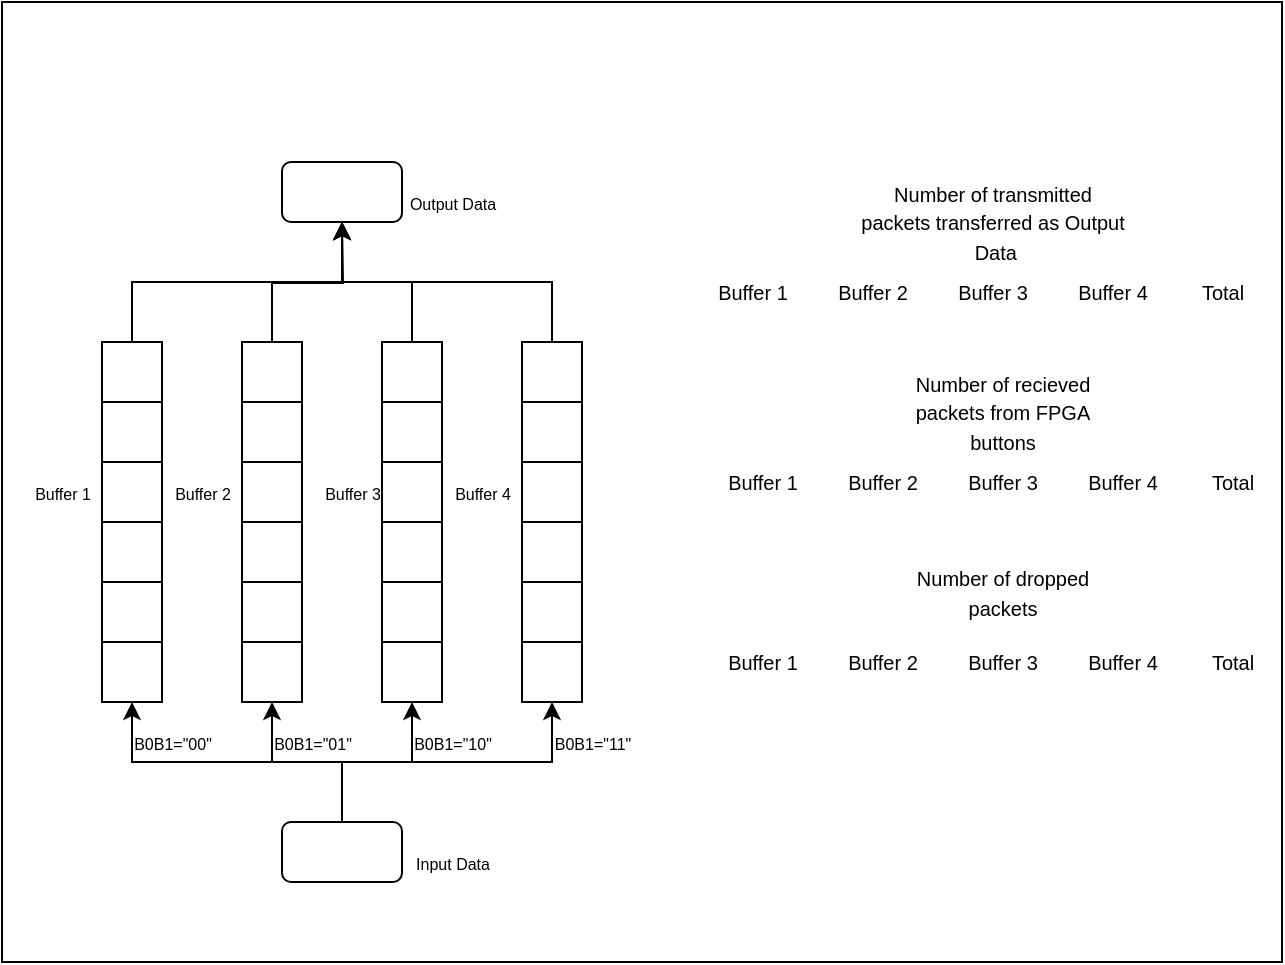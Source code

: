 <mxfile version="20.0.4" type="device"><diagram id="7_By1KbSuFp7qBy9NR3X" name="Page-1"><mxGraphModel dx="1185" dy="608" grid="1" gridSize="10" guides="1" tooltips="1" connect="1" arrows="1" fold="1" page="1" pageScale="1" pageWidth="640" pageHeight="480" math="0" shadow="0"><root><mxCell id="0"/><mxCell id="1" parent="0"/><mxCell id="V3vDqsxqv7toFXW3xUex-66" value="" style="whiteSpace=wrap;html=1;aspect=fixed;" parent="1" vertex="1"><mxGeometry x="50" y="320" width="30" height="30" as="geometry"/></mxCell><mxCell id="V3vDqsxqv7toFXW3xUex-111" style="edgeStyle=orthogonalEdgeStyle;rounded=0;orthogonalLoop=1;jettySize=auto;html=1;exitX=0.5;exitY=0;exitDx=0;exitDy=0;entryX=0.5;entryY=1;entryDx=0;entryDy=0;" parent="1" source="V3vDqsxqv7toFXW3xUex-70" target="V3vDqsxqv7toFXW3xUex-110" edge="1"><mxGeometry relative="1" as="geometry"/></mxCell><mxCell id="V3vDqsxqv7toFXW3xUex-70" value="" style="whiteSpace=wrap;html=1;aspect=fixed;" parent="1" vertex="1"><mxGeometry x="50" y="170" width="30" height="30" as="geometry"/></mxCell><mxCell id="V3vDqsxqv7toFXW3xUex-71" value="" style="whiteSpace=wrap;html=1;aspect=fixed;" parent="1" vertex="1"><mxGeometry x="50" y="200" width="30" height="30" as="geometry"/></mxCell><mxCell id="V3vDqsxqv7toFXW3xUex-72" value="" style="whiteSpace=wrap;html=1;aspect=fixed;" parent="1" vertex="1"><mxGeometry x="50" y="230" width="30" height="30" as="geometry"/></mxCell><mxCell id="V3vDqsxqv7toFXW3xUex-73" value="" style="whiteSpace=wrap;html=1;aspect=fixed;" parent="1" vertex="1"><mxGeometry x="50" y="260" width="30" height="30" as="geometry"/></mxCell><mxCell id="V3vDqsxqv7toFXW3xUex-74" value="" style="whiteSpace=wrap;html=1;aspect=fixed;" parent="1" vertex="1"><mxGeometry x="50" y="290" width="30" height="30" as="geometry"/></mxCell><mxCell id="V3vDqsxqv7toFXW3xUex-87" value="" style="whiteSpace=wrap;html=1;aspect=fixed;" parent="1" vertex="1"><mxGeometry x="120" y="320" width="30" height="30" as="geometry"/></mxCell><mxCell id="V3vDqsxqv7toFXW3xUex-112" style="edgeStyle=orthogonalEdgeStyle;rounded=0;orthogonalLoop=1;jettySize=auto;html=1;exitX=0.5;exitY=0;exitDx=0;exitDy=0;" parent="1" source="V3vDqsxqv7toFXW3xUex-88" edge="1"><mxGeometry relative="1" as="geometry"><mxPoint x="170" y="110" as="targetPoint"/></mxGeometry></mxCell><mxCell id="V3vDqsxqv7toFXW3xUex-88" value="" style="whiteSpace=wrap;html=1;aspect=fixed;" parent="1" vertex="1"><mxGeometry x="120" y="170" width="30" height="30" as="geometry"/></mxCell><mxCell id="V3vDqsxqv7toFXW3xUex-89" value="" style="whiteSpace=wrap;html=1;aspect=fixed;" parent="1" vertex="1"><mxGeometry x="120" y="200" width="30" height="30" as="geometry"/></mxCell><mxCell id="V3vDqsxqv7toFXW3xUex-90" value="" style="whiteSpace=wrap;html=1;aspect=fixed;" parent="1" vertex="1"><mxGeometry x="120" y="230" width="30" height="30" as="geometry"/></mxCell><mxCell id="V3vDqsxqv7toFXW3xUex-91" value="" style="whiteSpace=wrap;html=1;aspect=fixed;" parent="1" vertex="1"><mxGeometry x="120" y="260" width="30" height="30" as="geometry"/></mxCell><mxCell id="V3vDqsxqv7toFXW3xUex-92" value="" style="whiteSpace=wrap;html=1;aspect=fixed;" parent="1" vertex="1"><mxGeometry x="120" y="290" width="30" height="30" as="geometry"/></mxCell><mxCell id="V3vDqsxqv7toFXW3xUex-93" value="" style="whiteSpace=wrap;html=1;aspect=fixed;" parent="1" vertex="1"><mxGeometry x="190" y="320" width="30" height="30" as="geometry"/></mxCell><mxCell id="V3vDqsxqv7toFXW3xUex-113" style="edgeStyle=orthogonalEdgeStyle;rounded=0;orthogonalLoop=1;jettySize=auto;html=1;entryX=0.5;entryY=1;entryDx=0;entryDy=0;" parent="1" source="V3vDqsxqv7toFXW3xUex-94" target="V3vDqsxqv7toFXW3xUex-110" edge="1"><mxGeometry relative="1" as="geometry"/></mxCell><mxCell id="V3vDqsxqv7toFXW3xUex-94" value="" style="whiteSpace=wrap;html=1;aspect=fixed;" parent="1" vertex="1"><mxGeometry x="190" y="170" width="30" height="30" as="geometry"/></mxCell><mxCell id="V3vDqsxqv7toFXW3xUex-95" value="" style="whiteSpace=wrap;html=1;aspect=fixed;" parent="1" vertex="1"><mxGeometry x="190" y="200" width="30" height="30" as="geometry"/></mxCell><mxCell id="V3vDqsxqv7toFXW3xUex-96" value="" style="whiteSpace=wrap;html=1;aspect=fixed;" parent="1" vertex="1"><mxGeometry x="190" y="230" width="30" height="30" as="geometry"/></mxCell><mxCell id="V3vDqsxqv7toFXW3xUex-97" value="" style="whiteSpace=wrap;html=1;aspect=fixed;" parent="1" vertex="1"><mxGeometry x="190" y="260" width="30" height="30" as="geometry"/></mxCell><mxCell id="V3vDqsxqv7toFXW3xUex-98" value="" style="whiteSpace=wrap;html=1;aspect=fixed;" parent="1" vertex="1"><mxGeometry x="190" y="290" width="30" height="30" as="geometry"/></mxCell><mxCell id="V3vDqsxqv7toFXW3xUex-99" value="" style="whiteSpace=wrap;html=1;aspect=fixed;" parent="1" vertex="1"><mxGeometry x="260" y="320" width="30" height="30" as="geometry"/></mxCell><mxCell id="V3vDqsxqv7toFXW3xUex-114" style="edgeStyle=orthogonalEdgeStyle;rounded=0;orthogonalLoop=1;jettySize=auto;html=1;entryX=0.5;entryY=1;entryDx=0;entryDy=0;" parent="1" source="V3vDqsxqv7toFXW3xUex-100" target="V3vDqsxqv7toFXW3xUex-110" edge="1"><mxGeometry relative="1" as="geometry"><mxPoint x="275" y="140" as="targetPoint"/><Array as="points"><mxPoint x="275" y="140"/><mxPoint x="170" y="140"/></Array></mxGeometry></mxCell><mxCell id="V3vDqsxqv7toFXW3xUex-100" value="" style="whiteSpace=wrap;html=1;aspect=fixed;" parent="1" vertex="1"><mxGeometry x="260" y="170" width="30" height="30" as="geometry"/></mxCell><mxCell id="V3vDqsxqv7toFXW3xUex-101" value="" style="whiteSpace=wrap;html=1;aspect=fixed;" parent="1" vertex="1"><mxGeometry x="260" y="200" width="30" height="30" as="geometry"/></mxCell><mxCell id="V3vDqsxqv7toFXW3xUex-102" value="" style="whiteSpace=wrap;html=1;aspect=fixed;" parent="1" vertex="1"><mxGeometry x="260" y="230" width="30" height="30" as="geometry"/></mxCell><mxCell id="V3vDqsxqv7toFXW3xUex-103" value="" style="whiteSpace=wrap;html=1;aspect=fixed;" parent="1" vertex="1"><mxGeometry x="260" y="260" width="30" height="30" as="geometry"/></mxCell><mxCell id="V3vDqsxqv7toFXW3xUex-104" value="" style="whiteSpace=wrap;html=1;aspect=fixed;" parent="1" vertex="1"><mxGeometry x="260" y="290" width="30" height="30" as="geometry"/></mxCell><mxCell id="V3vDqsxqv7toFXW3xUex-106" style="edgeStyle=orthogonalEdgeStyle;rounded=0;orthogonalLoop=1;jettySize=auto;html=1;entryX=0.5;entryY=1;entryDx=0;entryDy=0;" parent="1" source="V3vDqsxqv7toFXW3xUex-105" target="V3vDqsxqv7toFXW3xUex-87" edge="1"><mxGeometry relative="1" as="geometry"/></mxCell><mxCell id="V3vDqsxqv7toFXW3xUex-107" style="edgeStyle=orthogonalEdgeStyle;rounded=0;orthogonalLoop=1;jettySize=auto;html=1;exitX=0.5;exitY=0;exitDx=0;exitDy=0;entryX=0.5;entryY=1;entryDx=0;entryDy=0;" parent="1" source="V3vDqsxqv7toFXW3xUex-105" target="V3vDqsxqv7toFXW3xUex-93" edge="1"><mxGeometry relative="1" as="geometry"/></mxCell><mxCell id="V3vDqsxqv7toFXW3xUex-108" style="edgeStyle=orthogonalEdgeStyle;rounded=0;orthogonalLoop=1;jettySize=auto;html=1;exitX=0.5;exitY=0;exitDx=0;exitDy=0;entryX=0.5;entryY=1;entryDx=0;entryDy=0;" parent="1" source="V3vDqsxqv7toFXW3xUex-105" target="V3vDqsxqv7toFXW3xUex-99" edge="1"><mxGeometry relative="1" as="geometry"/></mxCell><mxCell id="V3vDqsxqv7toFXW3xUex-109" style="edgeStyle=orthogonalEdgeStyle;rounded=0;orthogonalLoop=1;jettySize=auto;html=1;entryX=0.5;entryY=1;entryDx=0;entryDy=0;" parent="1" source="V3vDqsxqv7toFXW3xUex-105" target="V3vDqsxqv7toFXW3xUex-66" edge="1"><mxGeometry relative="1" as="geometry"><Array as="points"><mxPoint x="170" y="380"/><mxPoint x="65" y="380"/></Array></mxGeometry></mxCell><mxCell id="V3vDqsxqv7toFXW3xUex-105" value="" style="rounded=1;whiteSpace=wrap;html=1;" parent="1" vertex="1"><mxGeometry x="140" y="410" width="60" height="30" as="geometry"/></mxCell><mxCell id="V3vDqsxqv7toFXW3xUex-110" value="" style="rounded=1;whiteSpace=wrap;html=1;" parent="1" vertex="1"><mxGeometry x="140" y="80" width="60" height="30" as="geometry"/></mxCell><mxCell id="V3vDqsxqv7toFXW3xUex-115" value="&lt;font style=&quot;font-size: 8px;&quot;&gt;B0B1=&quot;00&quot;&lt;/font&gt;" style="text;html=1;resizable=0;autosize=1;align=center;verticalAlign=middle;points=[];fillColor=none;strokeColor=none;rounded=0;" parent="1" vertex="1"><mxGeometry x="60" y="360" width="50" height="20" as="geometry"/></mxCell><mxCell id="V3vDqsxqv7toFXW3xUex-116" value="&lt;font style=&quot;font-size: 8px;&quot;&gt;B0B1=&quot;01&quot;&lt;/font&gt;" style="text;html=1;resizable=0;autosize=1;align=center;verticalAlign=middle;points=[];fillColor=none;strokeColor=none;rounded=0;" parent="1" vertex="1"><mxGeometry x="130" y="360" width="50" height="20" as="geometry"/></mxCell><mxCell id="V3vDqsxqv7toFXW3xUex-117" value="&lt;font style=&quot;font-size: 8px;&quot;&gt;B0B1=&quot;10&quot;&lt;/font&gt;" style="text;html=1;resizable=0;autosize=1;align=center;verticalAlign=middle;points=[];fillColor=none;strokeColor=none;rounded=0;" parent="1" vertex="1"><mxGeometry x="200" y="360" width="50" height="20" as="geometry"/></mxCell><mxCell id="V3vDqsxqv7toFXW3xUex-118" value="&lt;font style=&quot;font-size: 8px;&quot;&gt;B0B1=&quot;11&quot;&lt;/font&gt;" style="text;html=1;resizable=0;autosize=1;align=center;verticalAlign=middle;points=[];fillColor=none;strokeColor=none;rounded=0;" parent="1" vertex="1"><mxGeometry x="270" y="360" width="50" height="20" as="geometry"/></mxCell><mxCell id="V3vDqsxqv7toFXW3xUex-119" value="&lt;font style=&quot;font-size: 8px;&quot;&gt;Input Data&lt;/font&gt;" style="text;html=1;resizable=0;autosize=1;align=center;verticalAlign=middle;points=[];fillColor=none;strokeColor=none;rounded=0;" parent="1" vertex="1"><mxGeometry x="200" y="420" width="50" height="20" as="geometry"/></mxCell><mxCell id="V3vDqsxqv7toFXW3xUex-120" value="&lt;font style=&quot;font-size: 8px;&quot;&gt;Output Data&lt;/font&gt;" style="text;html=1;resizable=0;autosize=1;align=center;verticalAlign=middle;points=[];fillColor=none;strokeColor=none;rounded=0;" parent="1" vertex="1"><mxGeometry x="195" y="90" width="60" height="20" as="geometry"/></mxCell><mxCell id="V3vDqsxqv7toFXW3xUex-121" value="&lt;font style=&quot;font-size: 8px;&quot;&gt;Buffer 1&lt;/font&gt;" style="text;html=1;resizable=0;autosize=1;align=center;verticalAlign=middle;points=[];fillColor=none;strokeColor=none;rounded=0;" parent="1" vertex="1"><mxGeometry x="10" y="235" width="40" height="20" as="geometry"/></mxCell><mxCell id="V3vDqsxqv7toFXW3xUex-122" value="&lt;font style=&quot;font-size: 8px;&quot;&gt;Buffer 2&lt;/font&gt;" style="text;html=1;resizable=0;autosize=1;align=center;verticalAlign=middle;points=[];fillColor=none;strokeColor=none;rounded=0;" parent="1" vertex="1"><mxGeometry x="80" y="235" width="40" height="20" as="geometry"/></mxCell><mxCell id="V3vDqsxqv7toFXW3xUex-123" value="&lt;font style=&quot;font-size: 8px;&quot;&gt;Buffer 3&lt;/font&gt;" style="text;html=1;resizable=0;autosize=1;align=center;verticalAlign=middle;points=[];fillColor=none;strokeColor=none;rounded=0;" parent="1" vertex="1"><mxGeometry x="155" y="235" width="40" height="20" as="geometry"/></mxCell><mxCell id="V3vDqsxqv7toFXW3xUex-124" value="&lt;font style=&quot;font-size: 8px;&quot;&gt;Buffer 4&lt;/font&gt;" style="text;html=1;resizable=0;autosize=1;align=center;verticalAlign=middle;points=[];fillColor=none;strokeColor=none;rounded=0;" parent="1" vertex="1"><mxGeometry x="220" y="235" width="40" height="20" as="geometry"/></mxCell><mxCell id="V3vDqsxqv7toFXW3xUex-125" value="&lt;font style=&quot;font-size: 10px;&quot;&gt;Number of transmitted &lt;br&gt;packets transferred as Output&lt;br&gt;&amp;nbsp;Data&lt;/font&gt;" style="text;html=1;resizable=0;autosize=1;align=center;verticalAlign=middle;points=[];fillColor=none;strokeColor=none;rounded=0;" parent="1" vertex="1"><mxGeometry x="420" y="85" width="150" height="50" as="geometry"/></mxCell><mxCell id="V3vDqsxqv7toFXW3xUex-126" value="&lt;span style=&quot;font-size: 10px;&quot;&gt;Buffer 1&lt;/span&gt;" style="text;html=1;resizable=0;autosize=1;align=center;verticalAlign=middle;points=[];fillColor=none;strokeColor=none;rounded=0;" parent="1" vertex="1"><mxGeometry x="350" y="135" width="50" height="20" as="geometry"/></mxCell><mxCell id="V3vDqsxqv7toFXW3xUex-127" value="&lt;span style=&quot;font-size: 10px;&quot;&gt;Buffer 2&lt;/span&gt;" style="text;html=1;resizable=0;autosize=1;align=center;verticalAlign=middle;points=[];fillColor=none;strokeColor=none;rounded=0;" parent="1" vertex="1"><mxGeometry x="410" y="135" width="50" height="20" as="geometry"/></mxCell><mxCell id="V3vDqsxqv7toFXW3xUex-128" value="&lt;span style=&quot;font-size: 10px;&quot;&gt;Buffer 3&lt;/span&gt;" style="text;html=1;resizable=0;autosize=1;align=center;verticalAlign=middle;points=[];fillColor=none;strokeColor=none;rounded=0;" parent="1" vertex="1"><mxGeometry x="470" y="135" width="50" height="20" as="geometry"/></mxCell><mxCell id="V3vDqsxqv7toFXW3xUex-129" value="&lt;span style=&quot;font-size: 10px;&quot;&gt;Buffer 4&lt;/span&gt;" style="text;html=1;resizable=0;autosize=1;align=center;verticalAlign=middle;points=[];fillColor=none;strokeColor=none;rounded=0;" parent="1" vertex="1"><mxGeometry x="530" y="135" width="50" height="20" as="geometry"/></mxCell><mxCell id="V3vDqsxqv7toFXW3xUex-130" value="&lt;span style=&quot;font-size: 10px;&quot;&gt;Total&lt;/span&gt;" style="text;html=1;resizable=0;autosize=1;align=center;verticalAlign=middle;points=[];fillColor=none;strokeColor=none;rounded=0;" parent="1" vertex="1"><mxGeometry x="590" y="135" width="40" height="20" as="geometry"/></mxCell><mxCell id="V3vDqsxqv7toFXW3xUex-131" value="&lt;font style=&quot;font-size: 10px;&quot;&gt;Number of recieved &lt;br&gt;packets from FPGA &lt;br&gt;buttons&lt;/font&gt;" style="text;html=1;resizable=0;autosize=1;align=center;verticalAlign=middle;points=[];fillColor=none;strokeColor=none;rounded=0;" parent="1" vertex="1"><mxGeometry x="450" y="180" width="100" height="50" as="geometry"/></mxCell><mxCell id="V3vDqsxqv7toFXW3xUex-132" value="&lt;span style=&quot;font-size: 10px;&quot;&gt;Buffer 1&lt;/span&gt;" style="text;html=1;resizable=0;autosize=1;align=center;verticalAlign=middle;points=[];fillColor=none;strokeColor=none;rounded=0;" parent="1" vertex="1"><mxGeometry x="355" y="230" width="50" height="20" as="geometry"/></mxCell><mxCell id="V3vDqsxqv7toFXW3xUex-133" value="&lt;span style=&quot;font-size: 10px;&quot;&gt;Buffer 2&lt;/span&gt;" style="text;html=1;resizable=0;autosize=1;align=center;verticalAlign=middle;points=[];fillColor=none;strokeColor=none;rounded=0;" parent="1" vertex="1"><mxGeometry x="415" y="230" width="50" height="20" as="geometry"/></mxCell><mxCell id="V3vDqsxqv7toFXW3xUex-134" value="&lt;span style=&quot;font-size: 10px;&quot;&gt;Buffer 3&lt;/span&gt;" style="text;html=1;resizable=0;autosize=1;align=center;verticalAlign=middle;points=[];fillColor=none;strokeColor=none;rounded=0;" parent="1" vertex="1"><mxGeometry x="475" y="230" width="50" height="20" as="geometry"/></mxCell><mxCell id="V3vDqsxqv7toFXW3xUex-135" value="&lt;span style=&quot;font-size: 10px;&quot;&gt;Buffer 4&lt;/span&gt;" style="text;html=1;resizable=0;autosize=1;align=center;verticalAlign=middle;points=[];fillColor=none;strokeColor=none;rounded=0;" parent="1" vertex="1"><mxGeometry x="535" y="230" width="50" height="20" as="geometry"/></mxCell><mxCell id="V3vDqsxqv7toFXW3xUex-136" value="&lt;span style=&quot;font-size: 10px;&quot;&gt;Total&lt;/span&gt;" style="text;html=1;resizable=0;autosize=1;align=center;verticalAlign=middle;points=[];fillColor=none;strokeColor=none;rounded=0;" parent="1" vertex="1"><mxGeometry x="595" y="230" width="40" height="20" as="geometry"/></mxCell><mxCell id="V3vDqsxqv7toFXW3xUex-137" value="&lt;span style=&quot;font-size: 10px;&quot;&gt;Number of dropped&lt;br&gt;&lt;/span&gt;&lt;font style=&quot;font-size: 10px;&quot;&gt;packets&lt;/font&gt;" style="text;html=1;resizable=0;autosize=1;align=center;verticalAlign=middle;points=[];fillColor=none;strokeColor=none;rounded=0;" parent="1" vertex="1"><mxGeometry x="450" y="275" width="100" height="40" as="geometry"/></mxCell><mxCell id="V3vDqsxqv7toFXW3xUex-138" value="&lt;span style=&quot;font-size: 10px;&quot;&gt;Buffer 1&lt;/span&gt;" style="text;html=1;resizable=0;autosize=1;align=center;verticalAlign=middle;points=[];fillColor=none;strokeColor=none;rounded=0;" parent="1" vertex="1"><mxGeometry x="355" y="320" width="50" height="20" as="geometry"/></mxCell><mxCell id="V3vDqsxqv7toFXW3xUex-139" value="&lt;span style=&quot;font-size: 10px;&quot;&gt;Buffer 2&lt;/span&gt;" style="text;html=1;resizable=0;autosize=1;align=center;verticalAlign=middle;points=[];fillColor=none;strokeColor=none;rounded=0;" parent="1" vertex="1"><mxGeometry x="415" y="320" width="50" height="20" as="geometry"/></mxCell><mxCell id="V3vDqsxqv7toFXW3xUex-140" value="&lt;span style=&quot;font-size: 10px;&quot;&gt;Buffer 3&lt;/span&gt;" style="text;html=1;resizable=0;autosize=1;align=center;verticalAlign=middle;points=[];fillColor=none;strokeColor=none;rounded=0;" parent="1" vertex="1"><mxGeometry x="475" y="320" width="50" height="20" as="geometry"/></mxCell><mxCell id="V3vDqsxqv7toFXW3xUex-141" value="&lt;span style=&quot;font-size: 10px;&quot;&gt;Buffer 4&lt;/span&gt;" style="text;html=1;resizable=0;autosize=1;align=center;verticalAlign=middle;points=[];fillColor=none;strokeColor=none;rounded=0;" parent="1" vertex="1"><mxGeometry x="535" y="320" width="50" height="20" as="geometry"/></mxCell><mxCell id="V3vDqsxqv7toFXW3xUex-142" value="&lt;span style=&quot;font-size: 10px;&quot;&gt;Total&lt;/span&gt;" style="text;html=1;resizable=0;autosize=1;align=center;verticalAlign=middle;points=[];fillColor=none;strokeColor=none;rounded=0;" parent="1" vertex="1"><mxGeometry x="595" y="320" width="40" height="20" as="geometry"/></mxCell><mxCell id="XP8abnc0Yl9NA6BKm5LS-2" value="" style="verticalLabelPosition=bottom;verticalAlign=top;html=1;shape=mxgraph.basic.rect;fillColor2=none;strokeWidth=1;size=20;indent=5;fillColor=none;" parent="1" vertex="1"><mxGeometry width="640" height="480" as="geometry"/></mxCell></root></mxGraphModel></diagram></mxfile>